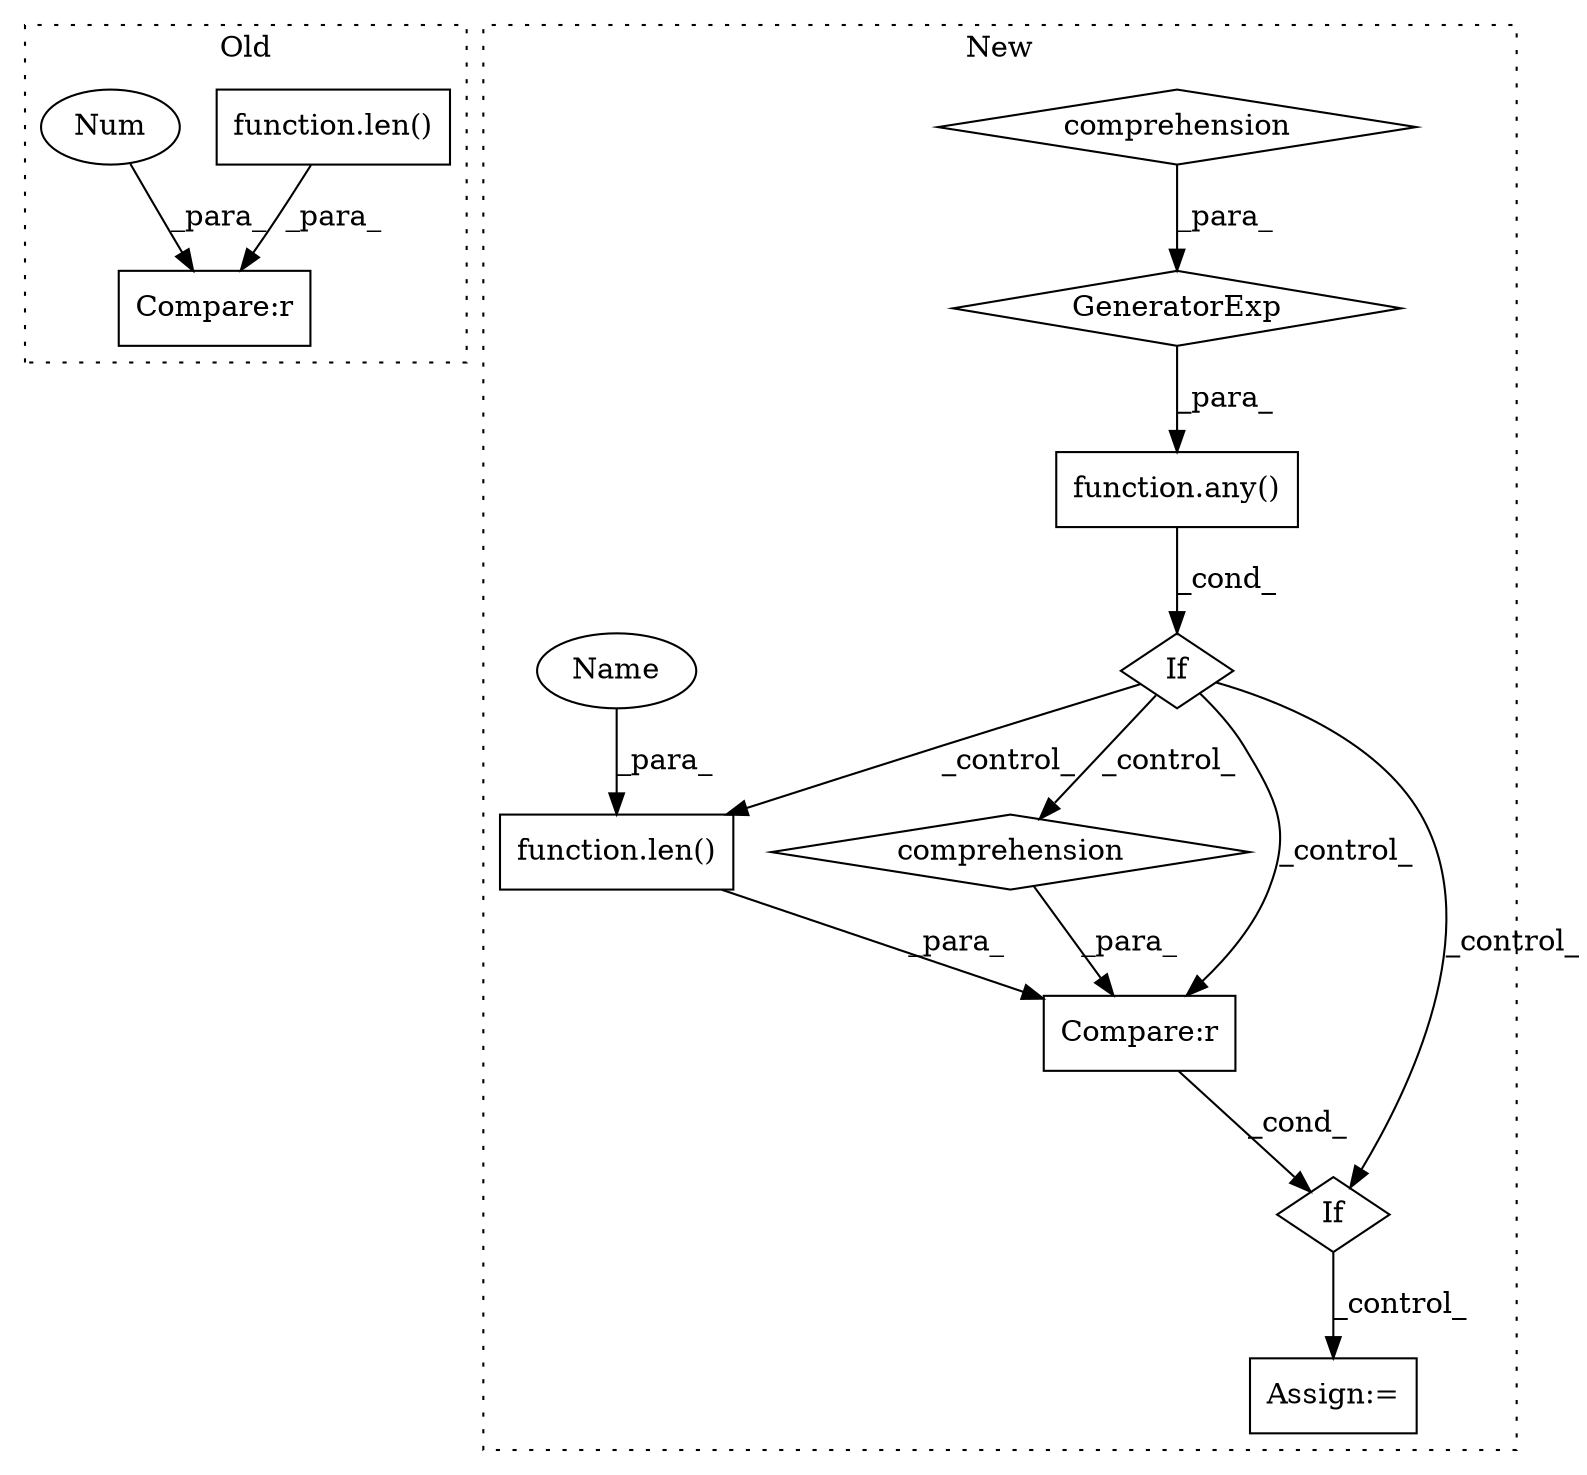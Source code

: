 digraph G {
subgraph cluster0 {
1 [label="function.len()" a="75" s="3722,3733" l="4,1" shape="box"];
4 [label="Compare:r" a="40" s="3722" l="17" shape="box"];
5 [label="Num" a="76" s="3738" l="1" shape="ellipse"];
label = "Old";
style="dotted";
}
subgraph cluster1 {
2 [label="GeneratorExp" a="55" s="4355" l="4" shape="diamond"];
3 [label="comprehension" a="45" s="4365" l="3" shape="diamond"];
6 [label="function.any()" a="75" s="4351,4359" l="4,21" shape="box"];
7 [label="Assign:=" a="68" s="4508" l="3" shape="box"];
8 [label="function.len()" a="75" s="4461,4466" l="4,1" shape="box"];
9 [label="If" a="96" s="4348" l="3" shape="diamond"];
10 [label="comprehension" a="45" s="4468" l="3" shape="diamond"];
11 [label="If" a="96" s="4457" l="0" shape="diamond"];
12 [label="Compare:r" a="40" s="4457" l="35" shape="box"];
13 [label="Name" a="87" s="4465" l="1" shape="ellipse"];
label = "New";
style="dotted";
}
1 -> 4 [label="_para_"];
2 -> 6 [label="_para_"];
3 -> 2 [label="_para_"];
5 -> 4 [label="_para_"];
6 -> 9 [label="_cond_"];
8 -> 12 [label="_para_"];
9 -> 11 [label="_control_"];
9 -> 8 [label="_control_"];
9 -> 10 [label="_control_"];
9 -> 12 [label="_control_"];
10 -> 12 [label="_para_"];
11 -> 7 [label="_control_"];
12 -> 11 [label="_cond_"];
13 -> 8 [label="_para_"];
}